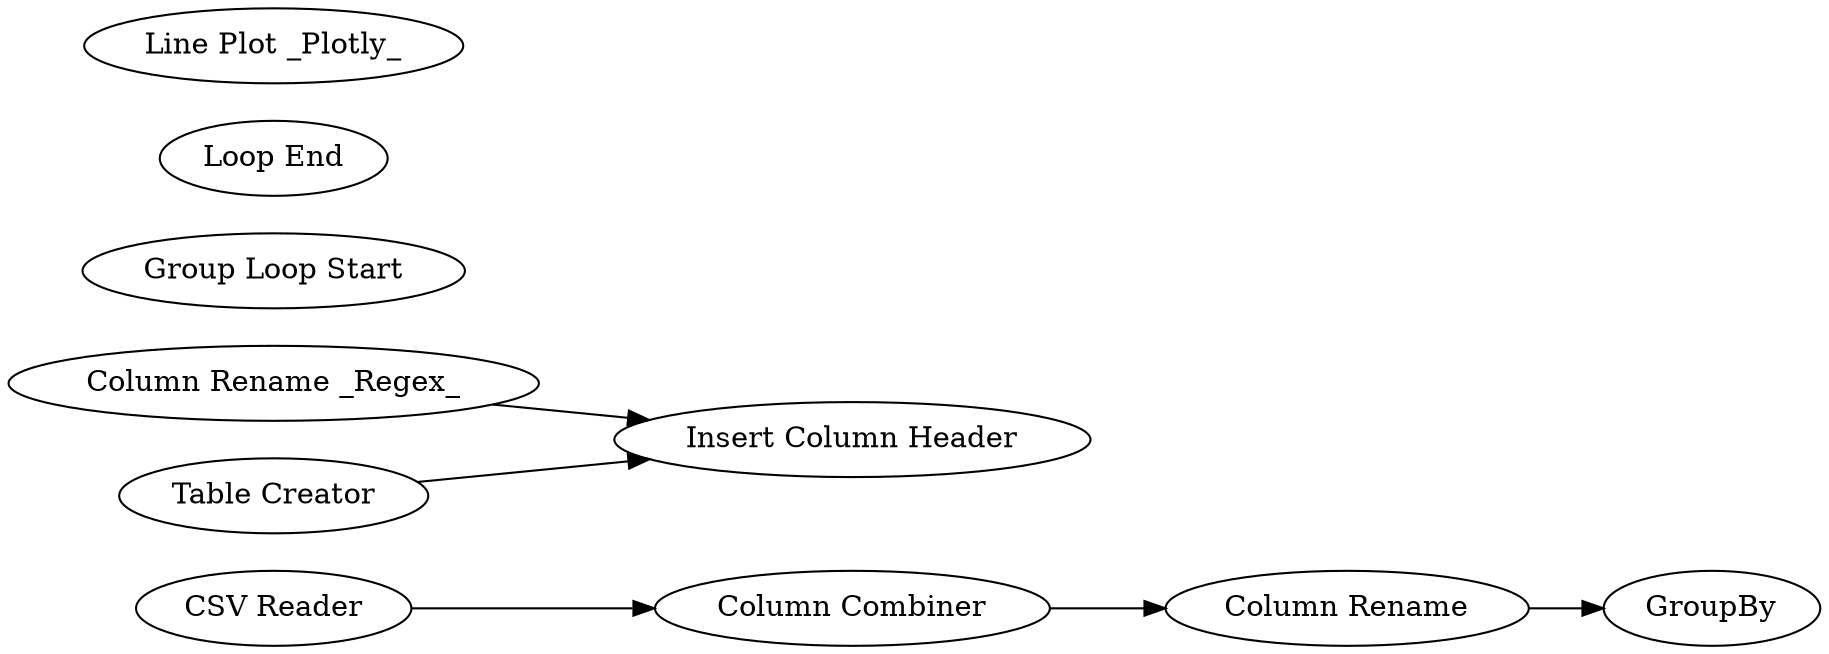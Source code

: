 digraph {
	8 [label="Column Rename"]
	9 [label=GroupBy]
	10 [label="Column Combiner"]
	11 [label="CSV Reader"]
	17 [label="Insert Column Header"]
	18 [label="Column Rename _Regex_"]
	19 [label="Table Creator"]
	31 [label="Group Loop Start"]
	33 [label="Loop End"]
	41 [label="Line Plot _Plotly_"]
	8 -> 9
	10 -> 8
	11 -> 10
	18 -> 17
	19 -> 17
	rankdir=LR
}
